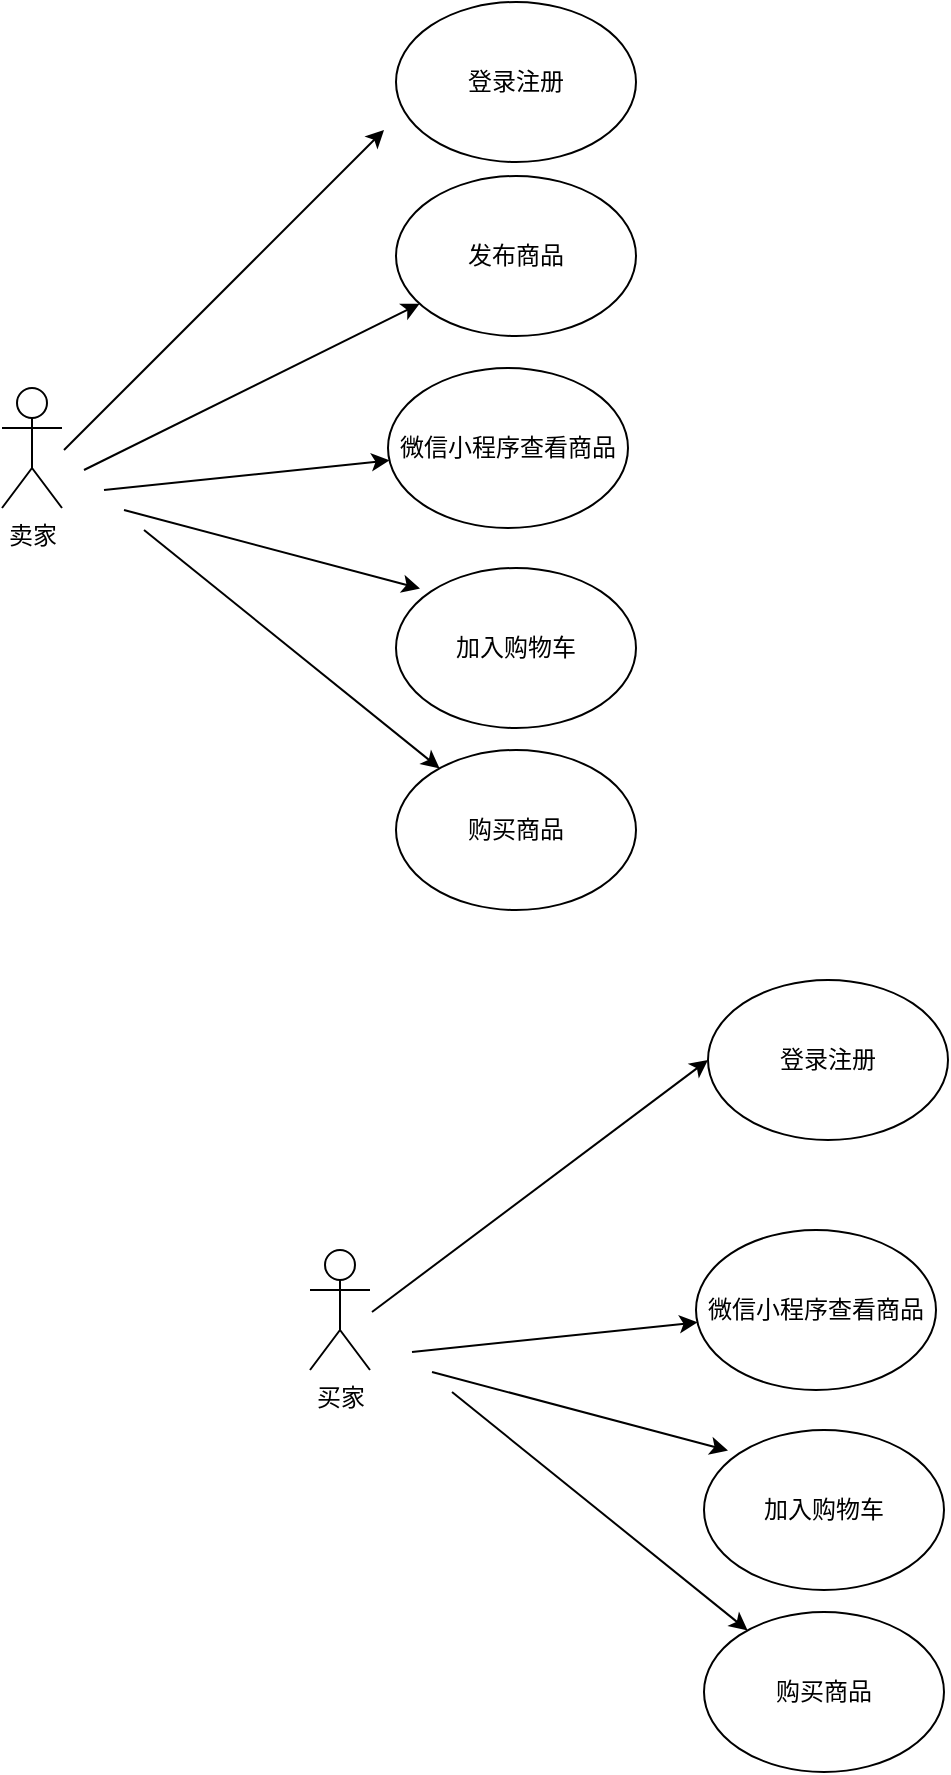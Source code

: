 <mxfile version="24.3.1" type="github">
  <diagram name="第 1 页" id="NTE45Q6rRudPx7g_rRH8">
    <mxGraphModel dx="1050" dy="530" grid="0" gridSize="10" guides="1" tooltips="1" connect="1" arrows="1" fold="1" page="1" pageScale="1" pageWidth="827" pageHeight="1169" math="0" shadow="0">
      <root>
        <mxCell id="0" />
        <mxCell id="1" parent="0" />
        <mxCell id="V2og6FaYPOWBr-8gAjbt-3" value="卖家" style="shape=umlActor;verticalLabelPosition=bottom;verticalAlign=top;html=1;outlineConnect=0;" vertex="1" parent="1">
          <mxGeometry x="157" y="305" width="30" height="60" as="geometry" />
        </mxCell>
        <mxCell id="V2og6FaYPOWBr-8gAjbt-4" value="登录注册" style="ellipse;whiteSpace=wrap;html=1;" vertex="1" parent="1">
          <mxGeometry x="354" y="112" width="120" height="80" as="geometry" />
        </mxCell>
        <mxCell id="V2og6FaYPOWBr-8gAjbt-5" value="发布商品" style="ellipse;whiteSpace=wrap;html=1;" vertex="1" parent="1">
          <mxGeometry x="354" y="199" width="120" height="80" as="geometry" />
        </mxCell>
        <mxCell id="V2og6FaYPOWBr-8gAjbt-6" value="微信小程序查看商品" style="ellipse;whiteSpace=wrap;html=1;" vertex="1" parent="1">
          <mxGeometry x="350" y="295" width="120" height="80" as="geometry" />
        </mxCell>
        <mxCell id="V2og6FaYPOWBr-8gAjbt-7" value="加入购物车" style="ellipse;whiteSpace=wrap;html=1;" vertex="1" parent="1">
          <mxGeometry x="354" y="395" width="120" height="80" as="geometry" />
        </mxCell>
        <mxCell id="V2og6FaYPOWBr-8gAjbt-8" value="购买商品" style="ellipse;whiteSpace=wrap;html=1;" vertex="1" parent="1">
          <mxGeometry x="354" y="486" width="120" height="80" as="geometry" />
        </mxCell>
        <mxCell id="V2og6FaYPOWBr-8gAjbt-13" value="" style="endArrow=classic;html=1;rounded=0;" edge="1" parent="1">
          <mxGeometry width="50" height="50" relative="1" as="geometry">
            <mxPoint x="188" y="336" as="sourcePoint" />
            <mxPoint x="348" y="176" as="targetPoint" />
          </mxGeometry>
        </mxCell>
        <mxCell id="V2og6FaYPOWBr-8gAjbt-14" value="" style="endArrow=classic;html=1;rounded=0;" edge="1" parent="1" target="V2og6FaYPOWBr-8gAjbt-5">
          <mxGeometry width="50" height="50" relative="1" as="geometry">
            <mxPoint x="198" y="346" as="sourcePoint" />
            <mxPoint x="358" y="186" as="targetPoint" />
          </mxGeometry>
        </mxCell>
        <mxCell id="V2og6FaYPOWBr-8gAjbt-15" value="" style="endArrow=classic;html=1;rounded=0;" edge="1" parent="1" target="V2og6FaYPOWBr-8gAjbt-6">
          <mxGeometry width="50" height="50" relative="1" as="geometry">
            <mxPoint x="208" y="356" as="sourcePoint" />
            <mxPoint x="368" y="196" as="targetPoint" />
          </mxGeometry>
        </mxCell>
        <mxCell id="V2og6FaYPOWBr-8gAjbt-16" value="" style="endArrow=classic;html=1;rounded=0;entryX=0.1;entryY=0.128;entryDx=0;entryDy=0;entryPerimeter=0;" edge="1" parent="1" target="V2og6FaYPOWBr-8gAjbt-7">
          <mxGeometry width="50" height="50" relative="1" as="geometry">
            <mxPoint x="218" y="366" as="sourcePoint" />
            <mxPoint x="378" y="206" as="targetPoint" />
          </mxGeometry>
        </mxCell>
        <mxCell id="V2og6FaYPOWBr-8gAjbt-17" value="" style="endArrow=classic;html=1;rounded=0;" edge="1" parent="1" target="V2og6FaYPOWBr-8gAjbt-8">
          <mxGeometry width="50" height="50" relative="1" as="geometry">
            <mxPoint x="228" y="376" as="sourcePoint" />
            <mxPoint x="388" y="216" as="targetPoint" />
          </mxGeometry>
        </mxCell>
        <mxCell id="V2og6FaYPOWBr-8gAjbt-21" value="买家" style="shape=umlActor;verticalLabelPosition=bottom;verticalAlign=top;html=1;outlineConnect=0;" vertex="1" parent="1">
          <mxGeometry x="311" y="736" width="30" height="60" as="geometry" />
        </mxCell>
        <mxCell id="V2og6FaYPOWBr-8gAjbt-22" value="登录注册" style="ellipse;whiteSpace=wrap;html=1;" vertex="1" parent="1">
          <mxGeometry x="510" y="601" width="120" height="80" as="geometry" />
        </mxCell>
        <mxCell id="V2og6FaYPOWBr-8gAjbt-24" value="微信小程序查看商品" style="ellipse;whiteSpace=wrap;html=1;" vertex="1" parent="1">
          <mxGeometry x="504" y="726" width="120" height="80" as="geometry" />
        </mxCell>
        <mxCell id="V2og6FaYPOWBr-8gAjbt-25" value="加入购物车" style="ellipse;whiteSpace=wrap;html=1;" vertex="1" parent="1">
          <mxGeometry x="508" y="826" width="120" height="80" as="geometry" />
        </mxCell>
        <mxCell id="V2og6FaYPOWBr-8gAjbt-26" value="购买商品" style="ellipse;whiteSpace=wrap;html=1;" vertex="1" parent="1">
          <mxGeometry x="508" y="917" width="120" height="80" as="geometry" />
        </mxCell>
        <mxCell id="V2og6FaYPOWBr-8gAjbt-27" value="" style="endArrow=classic;html=1;rounded=0;entryX=0;entryY=0.5;entryDx=0;entryDy=0;" edge="1" parent="1" target="V2og6FaYPOWBr-8gAjbt-22">
          <mxGeometry width="50" height="50" relative="1" as="geometry">
            <mxPoint x="342" y="767" as="sourcePoint" />
            <mxPoint x="492" y="616" as="targetPoint" />
          </mxGeometry>
        </mxCell>
        <mxCell id="V2og6FaYPOWBr-8gAjbt-29" value="" style="endArrow=classic;html=1;rounded=0;" edge="1" parent="1" target="V2og6FaYPOWBr-8gAjbt-24">
          <mxGeometry width="50" height="50" relative="1" as="geometry">
            <mxPoint x="362" y="787" as="sourcePoint" />
            <mxPoint x="522" y="627" as="targetPoint" />
          </mxGeometry>
        </mxCell>
        <mxCell id="V2og6FaYPOWBr-8gAjbt-30" value="" style="endArrow=classic;html=1;rounded=0;entryX=0.1;entryY=0.128;entryDx=0;entryDy=0;entryPerimeter=0;" edge="1" parent="1" target="V2og6FaYPOWBr-8gAjbt-25">
          <mxGeometry width="50" height="50" relative="1" as="geometry">
            <mxPoint x="372" y="797" as="sourcePoint" />
            <mxPoint x="532" y="637" as="targetPoint" />
          </mxGeometry>
        </mxCell>
        <mxCell id="V2og6FaYPOWBr-8gAjbt-31" value="" style="endArrow=classic;html=1;rounded=0;" edge="1" parent="1" target="V2og6FaYPOWBr-8gAjbt-26">
          <mxGeometry width="50" height="50" relative="1" as="geometry">
            <mxPoint x="382" y="807" as="sourcePoint" />
            <mxPoint x="542" y="647" as="targetPoint" />
          </mxGeometry>
        </mxCell>
      </root>
    </mxGraphModel>
  </diagram>
</mxfile>
